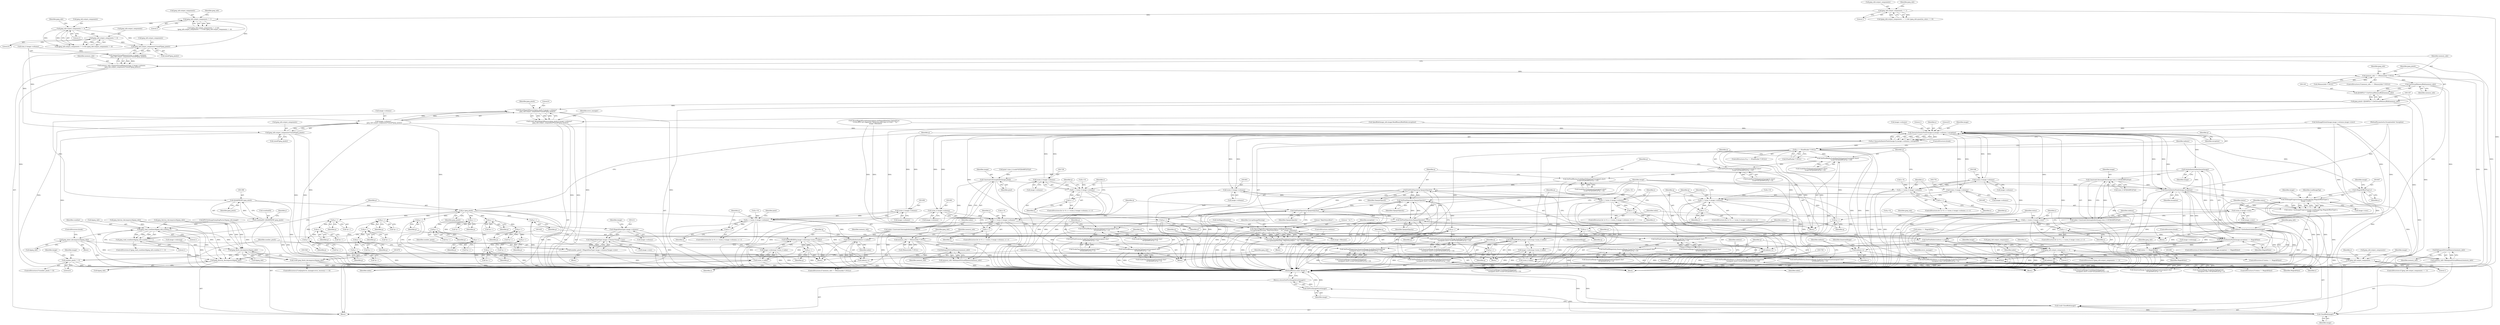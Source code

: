 digraph "0_ImageMagick_1737ac82b335e53376382c07b9a500d73dd2aa11@API" {
"1001140" [label="(Call,jpeg_info.output_components*sizeof(*jpeg_pixels))"];
"1001120" [label="(Call,jpeg_info.output_components != 4)"];
"1001115" [label="(Call,jpeg_info.output_components != 3)"];
"1001109" [label="(Call,jpeg_info.output_components != 1)"];
"1000947" [label="(Call,jpeg_info.output_components == 1)"];
"1001134" [label="(Call,AcquireVirtualMemory((size_t) image->columns,\n    jpeg_info.output_components*sizeof(*jpeg_pixels)))"];
"1001132" [label="(Call,memory_info=AcquireVirtualMemory((size_t) image->columns,\n    jpeg_info.output_components*sizeof(*jpeg_pixels)))"];
"1001148" [label="(Call,memory_info == (MemoryInfo *) NULL)"];
"1001164" [label="(Call,GetVirtualMemoryBlob(memory_info))"];
"1001162" [label="(Call,(JSAMPLE *) GetVirtualMemoryBlob(memory_info))"];
"1001160" [label="(Call,jpeg_pixels=(JSAMPLE *) GetVirtualMemoryBlob(memory_info))"];
"1001168" [label="(Call,ResetMagickMemory(jpeg_pixels,0,image->columns* \n    jpeg_info.output_components*sizeof(*jpeg_pixels)))"];
"1001166" [label="(Call,(void) ResetMagickMemory(jpeg_pixels,0,image->columns* \n    jpeg_info.output_components*sizeof(*jpeg_pixels)))"];
"1001395" [label="(Call,(JSAMPROW) jpeg_pixels)"];
"1001391" [label="(Call,scanline[0]=(JSAMPROW) jpeg_pixels)"];
"1001417" [label="(Call,jpeg_read_scanlines(&jpeg_info,scanline,1))"];
"1001416" [label="(Call,jpeg_read_scanlines(&jpeg_info,scanline,1) != 1)"];
"1001857" [label="(Call,jpeg_abort_decompress(&jpeg_info))"];
"1001880" [label="(Call,jpeg_finish_decompress(&jpeg_info))"];
"1001878" [label="(Call,(void) jpeg_finish_decompress(&jpeg_info))"];
"1001883" [label="(Call,jpeg_destroy_decompress(&jpeg_info))"];
"1001436" [label="(Call,p=jpeg_pixels)"];
"1001530" [label="(Call,p++)"];
"1001564" [label="(Call,p++)"];
"1001575" [label="(Call,p++)"];
"1001586" [label="(Call,p++)"];
"1001619" [label="(Call,p++)"];
"1001632" [label="(Call,p++)"];
"1001645" [label="(Call,p++)"];
"1001660" [label="(Call,p++)"];
"1001711" [label="(Call,p++)"];
"1001743" [label="(Call,p++)"];
"1001752" [label="(Call,p++)"];
"1001761" [label="(Call,p++)"];
"1001792" [label="(Call,p++)"];
"1001803" [label="(Call,p++)"];
"1001814" [label="(Call,p++)"];
"1001827" [label="(Call,p++)"];
"1001191" [label="(Call,memory_info != (MemoryInfo *) NULL)"];
"1001198" [label="(Call,RelinquishVirtualMemory(memory_info))"];
"1001196" [label="(Call,memory_info=RelinquishVirtualMemory(memory_info))"];
"1001888" [label="(Call,RelinquishVirtualMemory(memory_info))"];
"1001886" [label="(Call,memory_info=RelinquishVirtualMemory(memory_info))"];
"1001175" [label="(Call,jpeg_info.output_components*sizeof(*jpeg_pixels))"];
"1001171" [label="(Call,image->columns* \n    jpeg_info.output_components*sizeof(*jpeg_pixels))"];
"1001210" [label="(Call,(MagickSizeType) image->columns)"];
"1001209" [label="(Call,(MagickSizeType) image->columns*image->rows)"];
"1001207" [label="(Call,number_pixels=(MagickSizeType) image->columns*image->rows)"];
"1001219" [label="(Call,number_pixels != 0)"];
"1001441" [label="(Call,QueueAuthenticPixels(image,0,y,image->columns,1,exception))"];
"1001439" [label="(Call,q=QueueAuthenticPixels(image,0,y,image->columns,1,exception))"];
"1001451" [label="(Call,q == (PixelPacket *) NULL)"];
"1001521" [label="(Call,SetPixelRGBO(q,image->colormap+(ssize_t) index))"];
"1001532" [label="(Call,q++)"];
"1001555" [label="(Call,SetPixelRed(q,ScaleShortToQuantum((unsigned short)\n                (scale*GETJSAMPLE(*p++)))))"];
"1001566" [label="(Call,SetPixelGreen(q,ScaleShortToQuantum((unsigned short)\n                (scale*GETJSAMPLE(*p++)))))"];
"1001577" [label="(Call,SetPixelBlue(q,ScaleShortToQuantum((unsigned short)\n                (scale*GETJSAMPLE(*p++)))))"];
"1001588" [label="(Call,SetPixelOpacity(q,OpaqueOpacity))"];
"1001591" [label="(Call,q++)"];
"1001662" [label="(Call,SetPixelOpacity(q,OpaqueOpacity))"];
"1001665" [label="(Call,q++)"];
"1001608" [label="(Call,SetPixelCyan(q,QuantumRange-ScaleShortToQuantum(\n                (unsigned short) (scale*GETJSAMPLE(*p++)))))"];
"1001621" [label="(Call,SetPixelMagenta(q,QuantumRange-ScaleShortToQuantum(\n                (unsigned short) (scale*GETJSAMPLE(*p++)))))"];
"1001634" [label="(Call,SetPixelYellow(q,QuantumRange-ScaleShortToQuantum(\n                (unsigned short) (scale*GETJSAMPLE(*p++)))))"];
"1001763" [label="(Call,SetPixelOpacity(q,OpaqueOpacity))"];
"1001766" [label="(Call,q++)"];
"1001736" [label="(Call,SetPixelRed(q,ScaleCharToQuantum((unsigned char)\n              GETJSAMPLE(*p++))))"];
"1001745" [label="(Call,SetPixelGreen(q,ScaleCharToQuantum((unsigned char)\n              GETJSAMPLE(*p++))))"];
"1001754" [label="(Call,SetPixelBlue(q,ScaleCharToQuantum((unsigned char)\n              GETJSAMPLE(*p++))))"];
"1001829" [label="(Call,SetPixelOpacity(q,OpaqueOpacity))"];
"1001832" [label="(Call,q++)"];
"1001783" [label="(Call,SetPixelCyan(q,QuantumRange-ScaleCharToQuantum((unsigned char)\n              GETJSAMPLE(*p++))))"];
"1001794" [label="(Call,SetPixelMagenta(q,QuantumRange-ScaleCharToQuantum((unsigned char)\n              GETJSAMPLE(*p++))))"];
"1001805" [label="(Call,SetPixelYellow(q,QuantumRange-ScaleCharToQuantum((unsigned char)\n              GETJSAMPLE(*p++))))"];
"1001702" [label="(Call,SetPixelRGBO(q,image->colormap+(ssize_t) index))"];
"1001713" [label="(Call,q++)"];
"1001459" [label="(Call,GetAuthenticIndexQueue(image))"];
"1001457" [label="(Call,indexes=GetAuthenticIndexQueue(image))"];
"1001516" [label="(Call,SetPixelIndex(indexes+x,index))"];
"1001527" [label="(Call,(ssize_t) index)"];
"1001523" [label="(Call,image->colormap+(ssize_t) index)"];
"1001517" [label="(Call,indexes+x)"];
"1001647" [label="(Call,SetPixelBlack(indexes+x,QuantumRange-ScaleShortToQuantum(\n                (unsigned short) (scale*GETJSAMPLE(*p++)))))"];
"1001648" [label="(Call,indexes+x)"];
"1001697" [label="(Call,SetPixelIndex(indexes+x,index))"];
"1001708" [label="(Call,(ssize_t) index)"];
"1001704" [label="(Call,image->colormap+(ssize_t) index)"];
"1001698" [label="(Call,indexes+x)"];
"1001816" [label="(Call,SetPixelBlack(indexes+x,QuantumRange-ScaleCharToQuantum(\n              (unsigned char) GETJSAMPLE(*p++))))"];
"1001817" [label="(Call,indexes+x)"];
"1001513" [label="(Call,ConstrainColormapIndex(image,pixel))"];
"1001511" [label="(Call,index=ConstrainColormapIndex(image,pixel))"];
"1001836" [label="(Call,SyncAuthenticPixels(image,exception))"];
"1001426" [label="(Call,ThrowMagickException(exception,GetMagickModule(),\n          CorruptImageWarning,\"SkipToSyncByte\",\"`%s'\",image->filename))"];
"1001424" [label="(Call,(void) ThrowMagickException(exception,GetMagickModule(),\n          CorruptImageWarning,\"SkipToSyncByte\",\"`%s'\",image->filename))"];
"1001835" [label="(Call,SyncAuthenticPixels(image,exception) == MagickFalse)"];
"1001853" [label="(Call,status == MagickFalse)"];
"1001862" [label="(Call,status != MagickFalse)"];
"1001843" [label="(Call,SetImageProgress(image,LoadImageTag,(MagickOffsetType) y,\n      image->rows))"];
"1001404" [label="(Call,(ssize_t) image->rows)"];
"1001402" [label="(Call,y < (ssize_t) image->rows)"];
"1001409" [label="(Call,y++)"];
"1001841" [label="(Call,status=SetImageProgress(image,LoadImageTag,(MagickOffsetType) y,\n      image->rows))"];
"1001892" [label="(Call,CloseBlob(image))"];
"1001890" [label="(Call,(void) CloseBlob(image))"];
"1001895" [label="(Call,GetFirstImageInList(image))"];
"1001894" [label="(Return,return(GetFirstImageInList(image));)"];
"1001690" [label="(Call,ConstrainColormapIndex(image,(size_t) GETJSAMPLE(*p)))"];
"1001688" [label="(Call,index=ConstrainColormapIndex(image,(size_t) GETJSAMPLE(*p)))"];
"1001493" [label="(Call,(ssize_t) image->columns)"];
"1001491" [label="(Call,x < (ssize_t) image->columns)"];
"1001498" [label="(Call,x++)"];
"1001547" [label="(Call,(ssize_t) image->columns)"];
"1001545" [label="(Call,x < (ssize_t) image->columns)"];
"1001552" [label="(Call,x++)"];
"1001600" [label="(Call,(ssize_t) image->columns)"];
"1001598" [label="(Call,x < (ssize_t) image->columns)"];
"1001605" [label="(Call,x++)"];
"1001680" [label="(Call,(ssize_t) image->columns)"];
"1001678" [label="(Call,x < (ssize_t) image->columns)"];
"1001685" [label="(Call,x++)"];
"1001728" [label="(Call,(ssize_t) image->columns)"];
"1001726" [label="(Call,x < (ssize_t) image->columns)"];
"1001733" [label="(Call,x++)"];
"1001775" [label="(Call,(ssize_t) image->columns)"];
"1001773" [label="(Call,x < (ssize_t) image->columns)"];
"1001780" [label="(Call,x++)"];
"1001846" [label="(Call,(MagickOffsetType) y)"];
"1001482" [label="(Call,jpeg_info.output_components == 1)"];
"1001669" [label="(Call,jpeg_info.output_components == 1)"];
"1001458" [label="(Identifier,indexes)"];
"1001690" [label="(Call,ConstrainColormapIndex(image,(size_t) GETJSAMPLE(*p)))"];
"1001853" [label="(Call,status == MagickFalse)"];
"1001700" [label="(Identifier,x)"];
"1001766" [label="(Call,q++)"];
"1001402" [label="(Call,y < (ssize_t) image->rows)"];
"1001784" [label="(Identifier,q)"];
"1001144" [label="(Call,sizeof(*jpeg_pixels))"];
"1001714" [label="(Identifier,q)"];
"1001197" [label="(Identifier,memory_info)"];
"1001647" [label="(Call,SetPixelBlack(indexes+x,QuantumRange-ScaleShortToQuantum(\n                (unsigned short) (scale*GETJSAMPLE(*p++)))))"];
"1001775" [label="(Call,(ssize_t) image->columns)"];
"1001733" [label="(Call,x++)"];
"1001120" [label="(Call,jpeg_info.output_components != 4)"];
"1001436" [label="(Call,p=jpeg_pixels)"];
"1001862" [label="(Call,status != MagickFalse)"];
"1001459" [label="(Call,GetAuthenticIndexQueue(image))"];
"1001208" [label="(Identifier,number_pixels)"];
"1001722" [label="(ControlStructure,for (x=0; x < (ssize_t) image->columns; x++))"];
"1001563" [label="(Call,*p++)"];
"1001727" [label="(Identifier,x)"];
"1001175" [label="(Call,jpeg_info.output_components*sizeof(*jpeg_pixels))"];
"1001660" [label="(Call,p++)"];
"1001820" [label="(Call,QuantumRange-ScaleCharToQuantum(\n              (unsigned char) GETJSAMPLE(*p++)))"];
"1001843" [label="(Call,SetImageProgress(image,LoadImageTag,(MagickOffsetType) y,\n      image->rows))"];
"1001605" [label="(Call,x++)"];
"1001483" [label="(Call,jpeg_info.output_components)"];
"1001426" [label="(Call,ThrowMagickException(exception,GetMagickModule(),\n          CorruptImageWarning,\"SkipToSyncByte\",\"`%s'\",image->filename))"];
"1001133" [label="(Identifier,memory_info)"];
"1001782" [label="(Block,)"];
"1001670" [label="(Call,jpeg_info.output_components)"];
"1001792" [label="(Call,p++)"];
"1001179" [label="(Call,sizeof(*jpeg_pixels))"];
"1001713" [label="(Call,q++)"];
"1001791" [label="(Call,*p++)"];
"1001841" [label="(Call,status=SetImageProgress(image,LoadImageTag,(MagickOffsetType) y,\n      image->rows))"];
"1001864" [label="(Identifier,MagickFalse)"];
"1001692" [label="(Call,(size_t) GETJSAMPLE(*p))"];
"1001435" [label="(ControlStructure,continue;)"];
"1001489" [label="(Identifier,x)"];
"1001186" [label="(Identifier,error_manager)"];
"1001892" [label="(Call,CloseBlob(image))"];
"1001391" [label="(Call,scanline[0]=(JSAMPROW) jpeg_pixels)"];
"1001662" [label="(Call,SetPixelOpacity(q,OpaqueOpacity))"];
"1001524" [label="(Call,image->colormap)"];
"1001889" [label="(Identifier,memory_info)"];
"1001646" [label="(Identifier,p)"];
"1001439" [label="(Call,q=QueueAuthenticPixels(image,0,y,image->columns,1,exception))"];
"1001780" [label="(Call,x++)"];
"1001191" [label="(Call,memory_info != (MemoryInfo *) NULL)"];
"1001399" [label="(Call,y=0)"];
"1001664" [label="(Identifier,OpaqueOpacity)"];
"1001770" [label="(Call,x=0)"];
"1000111" [label="(Block,)"];
"1001419" [label="(Identifier,jpeg_info)"];
"1001623" [label="(Call,QuantumRange-ScaleShortToQuantum(\n                (unsigned short) (scale*GETJSAMPLE(*p++))))"];
"1001445" [label="(Call,image->columns)"];
"1000110" [label="(MethodParameterIn,ExceptionInfo *exception)"];
"1001150" [label="(Call,(MemoryInfo *) NULL)"];
"1001499" [label="(Identifier,x)"];
"1001523" [label="(Call,image->colormap+(ssize_t) index)"];
"1001704" [label="(Call,image->colormap+(ssize_t) index)"];
"1001122" [label="(Identifier,jpeg_info)"];
"1001735" [label="(Block,)"];
"1001726" [label="(Call,x < (ssize_t) image->columns)"];
"1001220" [label="(Identifier,number_pixels)"];
"1001148" [label="(Call,memory_info == (MemoryInfo *) NULL)"];
"1001410" [label="(Identifier,y)"];
"1001042" [label="(Call,JPEGSetImageSamplingFactor(&jpeg_info,image))"];
"1001661" [label="(Identifier,p)"];
"1001198" [label="(Call,RelinquishVirtualMemory(memory_info))"];
"1001756" [label="(Call,ScaleCharToQuantum((unsigned char)\n              GETJSAMPLE(*p++)))"];
"1001708" [label="(Call,(ssize_t) index)"];
"1001852" [label="(ControlStructure,if (status == MagickFalse))"];
"1001486" [label="(Literal,1)"];
"1001141" [label="(Call,jpeg_info.output_components)"];
"1001549" [label="(Call,image->columns)"];
"1001829" [label="(Call,SetPixelOpacity(q,OpaqueOpacity))"];
"1001762" [label="(Identifier,p)"];
"1001190" [label="(ControlStructure,if (memory_info != (MemoryInfo *) NULL))"];
"1001767" [label="(Identifier,q)"];
"1001849" [label="(Call,image->rows)"];
"1001492" [label="(Identifier,x)"];
"1001835" [label="(Call,SyncAuthenticPixels(image,exception) == MagickFalse)"];
"1001878" [label="(Call,(void) jpeg_finish_decompress(&jpeg_info))"];
"1001711" [label="(Call,p++)"];
"1001763" [label="(Call,SetPixelOpacity(q,OpaqueOpacity))"];
"1000951" [label="(Literal,1)"];
"1001817" [label="(Call,indexes+x)"];
"1001491" [label="(Call,x < (ssize_t) image->columns)"];
"1001482" [label="(Call,jpeg_info.output_components == 1)"];
"1001457" [label="(Call,indexes=GetAuthenticIndexQueue(image))"];
"1001527" [label="(Call,(ssize_t) index)"];
"1001149" [label="(Identifier,memory_info)"];
"1001669" [label="(Call,jpeg_info.output_components == 1)"];
"1001212" [label="(Call,image->columns)"];
"1001196" [label="(Call,memory_info=RelinquishVirtualMemory(memory_info))"];
"1001746" [label="(Identifier,q)"];
"1001689" [label="(Identifier,index)"];
"1001449" [label="(Identifier,exception)"];
"1001418" [label="(Call,&jpeg_info)"];
"1001411" [label="(Block,)"];
"1001855" [label="(Identifier,MagickFalse)"];
"1001453" [label="(Call,(PixelPacket *) NULL)"];
"1001644" [label="(Call,*p++)"];
"1001745" [label="(Call,SetPixelGreen(q,ScaleCharToQuantum((unsigned char)\n              GETJSAMPLE(*p++))))"];
"1001161" [label="(Identifier,jpeg_pixels)"];
"1001705" [label="(Call,image->colormap)"];
"1001545" [label="(Call,x < (ssize_t) image->columns)"];
"1001437" [label="(Identifier,p)"];
"1001659" [label="(Call,*p++)"];
"1000946" [label="(Call,(jpeg_info.output_components == 1) && (jpeg_info.quantize_colors == 0))"];
"1001602" [label="(Call,image->columns)"];
"1001586" [label="(Call,p++)"];
"1001719" [label="(Identifier,image)"];
"1001448" [label="(Literal,1)"];
"1001730" [label="(Call,image->columns)"];
"1001854" [label="(Identifier,status)"];
"1001451" [label="(Call,q == (PixelPacket *) NULL)"];
"1001890" [label="(Call,(void) CloseBlob(image))"];
"1001589" [label="(Identifier,q)"];
"1001751" [label="(Call,*p++)"];
"1001844" [label="(Identifier,image)"];
"1001633" [label="(Identifier,p)"];
"1001794" [label="(Call,SetPixelMagenta(q,QuantumRange-ScaleCharToQuantum((unsigned char)\n              GETJSAMPLE(*p++))))"];
"1001529" [label="(Identifier,index)"];
"1001814" [label="(Call,p++)"];
"1001868" [label="(Identifier,error_manager)"];
"1001858" [label="(Call,&jpeg_info)"];
"1001397" [label="(Identifier,jpeg_pixels)"];
"1001565" [label="(Identifier,p)"];
"1001815" [label="(Identifier,p)"];
"1001134" [label="(Call,AcquireVirtualMemory((size_t) image->columns,\n    jpeg_info.output_components*sizeof(*jpeg_pixels)))"];
"1001227" [label="(Identifier,image)"];
"1001609" [label="(Identifier,q)"];
"1001896" [label="(Identifier,image)"];
"1001578" [label="(Identifier,q)"];
"1001556" [label="(Identifier,q)"];
"1001897" [label="(MethodReturn,static Image *)"];
"1001635" [label="(Identifier,q)"];
"1001796" [label="(Call,QuantumRange-ScaleCharToQuantum((unsigned char)\n              GETJSAMPLE(*p++)))"];
"1001888" [label="(Call,RelinquishVirtualMemory(memory_info))"];
"1001429" [label="(Identifier,CorruptImageWarning)"];
"1001147" [label="(ControlStructure,if (memory_info == (MemoryInfo *) NULL))"];
"1001114" [label="(Call,(jpeg_info.output_components != 3) && (jpeg_info.output_components != 4))"];
"1001193" [label="(Call,(MemoryInfo *) NULL)"];
"1001209" [label="(Call,(MagickSizeType) image->columns*image->rows)"];
"1001648" [label="(Call,indexes+x)"];
"1001117" [label="(Identifier,jpeg_info)"];
"1001424" [label="(Call,(void) ThrowMagickException(exception,GetMagickModule(),\n          CorruptImageWarning,\"SkipToSyncByte\",\"`%s'\",image->filename))"];
"1001590" [label="(Identifier,OpaqueOpacity)"];
"1001210" [label="(Call,(MagickSizeType) image->columns)"];
"1001886" [label="(Call,memory_info=RelinquishVirtualMemory(memory_info))"];
"1001795" [label="(Identifier,q)"];
"1001838" [label="(Identifier,exception)"];
"1001793" [label="(Identifier,p)"];
"1001199" [label="(Identifier,memory_info)"];
"1001663" [label="(Identifier,q)"];
"1001547" [label="(Call,(ssize_t) image->columns)"];
"1001665" [label="(Call,q++)"];
"1001857" [label="(Call,jpeg_abort_decompress(&jpeg_info))"];
"1001511" [label="(Call,index=ConstrainColormapIndex(image,pixel))"];
"1001512" [label="(Identifier,index)"];
"1001406" [label="(Call,image->rows)"];
"1001764" [label="(Identifier,q)"];
"1001516" [label="(Call,SetPixelIndex(indexes+x,index))"];
"1001538" [label="(Identifier,image)"];
"1001515" [label="(Identifier,pixel)"];
"1001880" [label="(Call,jpeg_finish_decompress(&jpeg_info))"];
"1001216" [label="(Identifier,image)"];
"1001785" [label="(Call,QuantumRange-ScaleCharToQuantum((unsigned char)\n              GETJSAMPLE(*p++)))"];
"1001840" [label="(ControlStructure,break;)"];
"1001777" [label="(Call,image->columns)"];
"1001552" [label="(Call,x++)"];
"1001861" [label="(ControlStructure,if (status != MagickFalse))"];
"1001218" [label="(ControlStructure,if (number_pixels != 0))"];
"1001169" [label="(Identifier,jpeg_pixels)"];
"1001432" [label="(Call,image->filename)"];
"1001423" [label="(Block,)"];
"1001699" [label="(Identifier,indexes)"];
"1001831" [label="(Identifier,OpaqueOpacity)"];
"1001546" [label="(Identifier,x)"];
"1001679" [label="(Identifier,x)"];
"1001885" [label="(Identifier,jpeg_info)"];
"1001488" [label="(Call,x=0)"];
"1001592" [label="(Identifier,q)"];
"1001082" [label="(Call,SetImageExtent(image,image->columns,image->rows))"];
"1001521" [label="(Call,SetPixelRGBO(q,image->colormap+(ssize_t) index))"];
"1001568" [label="(Call,ScaleShortToQuantum((unsigned short)\n                (scale*GETJSAMPLE(*p++))))"];
"1001109" [label="(Call,jpeg_info.output_components != 1)"];
"1001736" [label="(Call,SetPixelRed(q,ScaleCharToQuantum((unsigned char)\n              GETJSAMPLE(*p++))))"];
"1001409" [label="(Call,y++)"];
"1001805" [label="(Call,SetPixelYellow(q,QuantumRange-ScaleCharToQuantum((unsigned char)\n              GETJSAMPLE(*p++))))"];
"1001553" [label="(Identifier,x)"];
"1001503" [label="(Identifier,pixel)"];
"1001598" [label="(Call,x < (ssize_t) image->columns)"];
"1001564" [label="(Call,p++)"];
"1001783" [label="(Call,SetPixelCyan(q,QuantumRange-ScaleCharToQuantum((unsigned char)\n              GETJSAMPLE(*p++))))"];
"1001747" [label="(Call,ScaleCharToQuantum((unsigned char)\n              GETJSAMPLE(*p++)))"];
"1001192" [label="(Identifier,memory_info)"];
"1001807" [label="(Call,QuantumRange-ScaleCharToQuantum((unsigned char)\n              GETJSAMPLE(*p++)))"];
"1001848" [label="(Identifier,y)"];
"1001760" [label="(Call,*p++)"];
"1001202" [label="(Identifier,jpeg_info)"];
"1001215" [label="(Call,image->rows)"];
"1001607" [label="(Block,)"];
"1001753" [label="(Identifier,p)"];
"1001610" [label="(Call,QuantumRange-ScaleShortToQuantum(\n                (unsigned short) (scale*GETJSAMPLE(*p++))))"];
"1001846" [label="(Call,(MagickOffsetType) y)"];
"1001498" [label="(Call,x++)"];
"1001673" [label="(Literal,1)"];
"1001575" [label="(Call,p++)"];
"1001688" [label="(Call,index=ConstrainColormapIndex(image,(size_t) GETJSAMPLE(*p)))"];
"1001430" [label="(Literal,\"SkipToSyncByte\")"];
"1001519" [label="(Identifier,x)"];
"1001755" [label="(Identifier,q)"];
"1001839" [label="(Identifier,MagickFalse)"];
"1001894" [label="(Return,return(GetFirstImageInList(image));)"];
"1001431" [label="(Literal,\"`%s'\")"];
"1001773" [label="(Call,x < (ssize_t) image->columns)"];
"1001826" [label="(Call,*p++)"];
"1001514" [label="(Identifier,image)"];
"1001702" [label="(Call,SetPixelRGBO(q,image->colormap+(ssize_t) index))"];
"1001895" [label="(Call,GetFirstImageInList(image))"];
"1001420" [label="(Identifier,scanline)"];
"1001140" [label="(Call,jpeg_info.output_components*sizeof(*jpeg_pixels))"];
"1001091" [label="(Call,status == MagickFalse)"];
"1001224" [label="(Identifier,image)"];
"1001678" [label="(Call,x < (ssize_t) image->columns)"];
"1001743" [label="(Call,p++)"];
"1001856" [label="(Block,)"];
"1001761" [label="(Call,p++)"];
"1001166" [label="(Call,(void) ResetMagickMemory(jpeg_pixels,0,image->columns* \n    jpeg_info.output_components*sizeof(*jpeg_pixels)))"];
"1001828" [label="(Identifier,p)"];
"1001421" [label="(Literal,1)"];
"1001460" [label="(Identifier,image)"];
"1001113" [label="(Literal,1)"];
"1001651" [label="(Call,QuantumRange-ScaleShortToQuantum(\n                (unsigned short) (scale*GETJSAMPLE(*p++))))"];
"1001135" [label="(Call,(size_t) image->columns)"];
"1001567" [label="(Identifier,q)"];
"1001566" [label="(Call,SetPixelGreen(q,ScaleShortToQuantum((unsigned short)\n                (scale*GETJSAMPLE(*p++)))))"];
"1001769" [label="(ControlStructure,for (x=0; x < (ssize_t) image->columns; x++))"];
"1001588" [label="(Call,SetPixelOpacity(q,OpaqueOpacity))"];
"1001531" [label="(Identifier,p)"];
"1001887" [label="(Identifier,memory_info)"];
"1001606" [label="(Identifier,x)"];
"1001703" [label="(Identifier,q)"];
"1001574" [label="(Call,*p++)"];
"1001108" [label="(Call,(jpeg_info.output_components != 1) &&\n      (jpeg_info.output_components != 3) && (jpeg_info.output_components != 4))"];
"1001422" [label="(Literal,1)"];
"1001493" [label="(Call,(ssize_t) image->columns)"];
"1001818" [label="(Identifier,indexes)"];
"1001832" [label="(Call,q++)"];
"1001440" [label="(Identifier,q)"];
"1001804" [label="(Identifier,p)"];
"1001115" [label="(Call,jpeg_info.output_components != 3)"];
"1001712" [label="(Identifier,p)"];
"1001744" [label="(Identifier,p)"];
"1001668" [label="(ControlStructure,if (jpeg_info.output_components == 1))"];
"1001652" [label="(Identifier,QuantumRange)"];
"1001697" [label="(Call,SetPixelIndex(indexes+x,index))"];
"1001806" [label="(Identifier,q)"];
"1001634" [label="(Call,SetPixelYellow(q,QuantumRange-ScaleShortToQuantum(\n                (unsigned short) (scale*GETJSAMPLE(*p++)))))"];
"1001682" [label="(Call,image->columns)"];
"1001522" [label="(Identifier,q)"];
"1001883" [label="(Call,jpeg_destroy_decompress(&jpeg_info))"];
"1001176" [label="(Call,jpeg_info.output_components)"];
"1001813" [label="(Call,*p++)"];
"1001752" [label="(Call,p++)"];
"1001444" [label="(Identifier,y)"];
"1001541" [label="(ControlStructure,for (x=0; x < (ssize_t) image->columns; x++))"];
"1001850" [label="(Identifier,image)"];
"1001119" [label="(Literal,3)"];
"1001738" [label="(Call,ScaleCharToQuantum((unsigned char)\n              GETJSAMPLE(*p++)))"];
"1001164" [label="(Call,GetVirtualMemoryBlob(memory_info))"];
"1001126" [label="(Call,jpeg_destroy_decompress(&jpeg_info))"];
"1001819" [label="(Identifier,x)"];
"1001821" [label="(Identifier,QuantumRange)"];
"1001842" [label="(Identifier,status)"];
"1001676" [label="(Identifier,x)"];
"1001555" [label="(Call,SetPixelRed(q,ScaleShortToQuantum((unsigned short)\n                (scale*GETJSAMPLE(*p++)))))"];
"1001734" [label="(Identifier,x)"];
"1001802" [label="(Call,*p++)"];
"1001156" [label="(Identifier,jpeg_info)"];
"1001830" [label="(Identifier,q)"];
"1001487" [label="(ControlStructure,for (x=0; x < (ssize_t) image->columns; x++))"];
"1001116" [label="(Call,jpeg_info.output_components)"];
"1001154" [label="(Call,jpeg_destroy_decompress(&jpeg_info))"];
"1001599" [label="(Identifier,x)"];
"1001723" [label="(Call,x=0)"];
"1001737" [label="(Identifier,q)"];
"1001636" [label="(Call,QuantumRange-ScaleShortToQuantum(\n                (unsigned short) (scale*GETJSAMPLE(*p++))))"];
"1001576" [label="(Identifier,p)"];
"1001619" [label="(Call,p++)"];
"1001520" [label="(Identifier,index)"];
"1001392" [label="(Call,scanline[0])"];
"1001110" [label="(Call,jpeg_info.output_components)"];
"1001860" [label="(ControlStructure,break;)"];
"1001557" [label="(Call,ScaleShortToQuantum((unsigned short)\n                (scale*GETJSAMPLE(*p++))))"];
"1001728" [label="(Call,(ssize_t) image->columns)"];
"1001585" [label="(Call,*p++)"];
"1001742" [label="(Call,*p++)"];
"1001675" [label="(Call,x=0)"];
"1001686" [label="(Identifier,x)"];
"1001666" [label="(Identifier,q)"];
"1001595" [label="(Call,x=0)"];
"1001171" [label="(Call,image->columns* \n    jpeg_info.output_components*sizeof(*jpeg_pixels))"];
"1001416" [label="(Call,jpeg_read_scanlines(&jpeg_info,scanline,1) != 1)"];
"1001513" [label="(Call,ConstrainColormapIndex(image,pixel))"];
"1001443" [label="(Literal,0)"];
"1001871" [label="(ControlStructure,if (setjmp(error_manager.error_recovery) == 0))"];
"1000948" [label="(Call,jpeg_info.output_components)"];
"1001774" [label="(Identifier,x)"];
"1001450" [label="(ControlStructure,if (q == (PixelPacket *) NULL))"];
"1001404" [label="(Call,(ssize_t) image->rows)"];
"1001649" [label="(Identifier,indexes)"];
"1001124" [label="(Literal,4)"];
"1001170" [label="(Literal,0)"];
"1001221" [label="(Literal,0)"];
"1000947" [label="(Call,jpeg_info.output_components == 1)"];
"1001160" [label="(Call,jpeg_pixels=(JSAMPLE *) GetVirtualMemoryBlob(memory_info))"];
"1001517" [label="(Call,indexes+x)"];
"1001618" [label="(Call,*p++)"];
"1001533" [label="(Identifier,q)"];
"1001400" [label="(Identifier,y)"];
"1001701" [label="(Identifier,index)"];
"1001168" [label="(Call,ResetMagickMemory(jpeg_pixels,0,image->columns* \n    jpeg_info.output_components*sizeof(*jpeg_pixels)))"];
"1001687" [label="(Block,)"];
"1001398" [label="(ControlStructure,for (y=0; y < (ssize_t) image->rows; y++))"];
"1001754" [label="(Call,SetPixelBlue(q,ScaleCharToQuantum((unsigned char)\n              GETJSAMPLE(*p++))))"];
"1001710" [label="(Identifier,index)"];
"1001645" [label="(Call,p++)"];
"1001587" [label="(Identifier,p)"];
"1001579" [label="(Call,ScaleShortToQuantum((unsigned short)\n                (scale*GETJSAMPLE(*p++))))"];
"1001172" [label="(Call,image->columns)"];
"1001803" [label="(Call,p++)"];
"1001827" [label="(Call,p++)"];
"1001881" [label="(Call,&jpeg_info)"];
"1001542" [label="(Call,x=0)"];
"1001417" [label="(Call,jpeg_read_scanlines(&jpeg_info,scanline,1))"];
"1001403" [label="(Identifier,y)"];
"1001816" [label="(Call,SetPixelBlack(indexes+x,QuantumRange-ScaleCharToQuantum(\n              (unsigned char) GETJSAMPLE(*p++))))"];
"1001591" [label="(Call,q++)"];
"1001500" [label="(Block,)"];
"1001863" [label="(Identifier,status)"];
"1001833" [label="(Identifier,q)"];
"1001165" [label="(Identifier,memory_info)"];
"1001680" [label="(Call,(ssize_t) image->columns)"];
"1001698" [label="(Call,indexes+x)"];
"1001502" [label="(Call,pixel=(size_t) (scale*GETJSAMPLE(*p)))"];
"1001631" [label="(Call,*p++)"];
"1001189" [label="(Block,)"];
"1001691" [label="(Identifier,image)"];
"1001395" [label="(Call,(JSAMPROW) jpeg_pixels)"];
"1001452" [label="(Identifier,q)"];
"1001532" [label="(Call,q++)"];
"1001600" [label="(Call,(ssize_t) image->columns)"];
"1001674" [label="(ControlStructure,for (x=0; x < (ssize_t) image->columns; x++))"];
"1001481" [label="(ControlStructure,if (jpeg_info.output_components == 1))"];
"1001427" [label="(Identifier,exception)"];
"1001530" [label="(Call,p++)"];
"1001685" [label="(Call,x++)"];
"1001207" [label="(Call,number_pixels=(MagickSizeType) image->columns*image->rows)"];
"1001845" [label="(Identifier,LoadImageTag)"];
"1001495" [label="(Call,image->columns)"];
"1001620" [label="(Identifier,p)"];
"1001622" [label="(Identifier,q)"];
"1001859" [label="(Identifier,jpeg_info)"];
"1001893" [label="(Identifier,image)"];
"1001442" [label="(Identifier,image)"];
"1001781" [label="(Identifier,x)"];
"1001428" [label="(Call,GetMagickModule())"];
"1001836" [label="(Call,SyncAuthenticPixels(image,exception))"];
"1001577" [label="(Call,SetPixelBlue(q,ScaleShortToQuantum((unsigned short)\n                (scale*GETJSAMPLE(*p++)))))"];
"1001834" [label="(ControlStructure,if (SyncAuthenticPixels(image,exception) == MagickFalse))"];
"1001456" [label="(ControlStructure,break;)"];
"1001464" [label="(Identifier,jpeg_info)"];
"1001441" [label="(Call,QueueAuthenticPixels(image,0,y,image->columns,1,exception))"];
"1001132" [label="(Call,memory_info=AcquireVirtualMemory((size_t) image->columns,\n    jpeg_info.output_components*sizeof(*jpeg_pixels)))"];
"1001438" [label="(Identifier,jpeg_pixels)"];
"1000180" [label="(Call,OpenBlob(image_info,image,ReadBinaryBlobMode,exception))"];
"1001594" [label="(ControlStructure,for (x=0; x < (ssize_t) image->columns; x++))"];
"1001219" [label="(Call,number_pixels != 0)"];
"1001837" [label="(Identifier,image)"];
"1001518" [label="(Identifier,indexes)"];
"1000954" [label="(Identifier,jpeg_info)"];
"1001554" [label="(Block,)"];
"1001765" [label="(Identifier,OpaqueOpacity)"];
"1001162" [label="(Call,(JSAMPLE *) GetVirtualMemoryBlob(memory_info))"];
"1001650" [label="(Identifier,x)"];
"1000659" [label="(Call,ThrowMagickException(exception,GetMagickModule(),OptionError,\n      \"12-bit JPEG not supported. Reducing pixel data to 8 bits\",\"`%s'\",\n      image->filename))"];
"1001884" [label="(Call,&jpeg_info)"];
"1001608" [label="(Call,SetPixelCyan(q,QuantumRange-ScaleShortToQuantum(\n                (unsigned short) (scale*GETJSAMPLE(*p++)))))"];
"1001632" [label="(Call,p++)"];
"1001415" [label="(ControlStructure,if (jpeg_read_scanlines(&jpeg_info,scanline,1) != 1))"];
"1001621" [label="(Call,SetPixelMagenta(q,QuantumRange-ScaleShortToQuantum(\n                (unsigned short) (scale*GETJSAMPLE(*p++)))))"];
"1001121" [label="(Call,jpeg_info.output_components)"];
"1001140" -> "1001134"  [label="AST: "];
"1001140" -> "1001144"  [label="CFG: "];
"1001141" -> "1001140"  [label="AST: "];
"1001144" -> "1001140"  [label="AST: "];
"1001134" -> "1001140"  [label="CFG: "];
"1001140" -> "1001134"  [label="DDG: "];
"1001120" -> "1001140"  [label="DDG: "];
"1001109" -> "1001140"  [label="DDG: "];
"1001115" -> "1001140"  [label="DDG: "];
"1001140" -> "1001175"  [label="DDG: "];
"1001120" -> "1001114"  [label="AST: "];
"1001120" -> "1001124"  [label="CFG: "];
"1001121" -> "1001120"  [label="AST: "];
"1001124" -> "1001120"  [label="AST: "];
"1001114" -> "1001120"  [label="CFG: "];
"1001120" -> "1001114"  [label="DDG: "];
"1001120" -> "1001114"  [label="DDG: "];
"1001115" -> "1001120"  [label="DDG: "];
"1001115" -> "1001114"  [label="AST: "];
"1001115" -> "1001119"  [label="CFG: "];
"1001116" -> "1001115"  [label="AST: "];
"1001119" -> "1001115"  [label="AST: "];
"1001122" -> "1001115"  [label="CFG: "];
"1001114" -> "1001115"  [label="CFG: "];
"1001115" -> "1001114"  [label="DDG: "];
"1001115" -> "1001114"  [label="DDG: "];
"1001109" -> "1001115"  [label="DDG: "];
"1001109" -> "1001108"  [label="AST: "];
"1001109" -> "1001113"  [label="CFG: "];
"1001110" -> "1001109"  [label="AST: "];
"1001113" -> "1001109"  [label="AST: "];
"1001117" -> "1001109"  [label="CFG: "];
"1001108" -> "1001109"  [label="CFG: "];
"1001109" -> "1001108"  [label="DDG: "];
"1001109" -> "1001108"  [label="DDG: "];
"1000947" -> "1001109"  [label="DDG: "];
"1000947" -> "1000946"  [label="AST: "];
"1000947" -> "1000951"  [label="CFG: "];
"1000948" -> "1000947"  [label="AST: "];
"1000951" -> "1000947"  [label="AST: "];
"1000954" -> "1000947"  [label="CFG: "];
"1000946" -> "1000947"  [label="CFG: "];
"1000947" -> "1001897"  [label="DDG: "];
"1000947" -> "1000946"  [label="DDG: "];
"1000947" -> "1000946"  [label="DDG: "];
"1001134" -> "1001132"  [label="AST: "];
"1001135" -> "1001134"  [label="AST: "];
"1001132" -> "1001134"  [label="CFG: "];
"1001134" -> "1001897"  [label="DDG: "];
"1001134" -> "1001132"  [label="DDG: "];
"1001134" -> "1001132"  [label="DDG: "];
"1001135" -> "1001134"  [label="DDG: "];
"1001132" -> "1000111"  [label="AST: "];
"1001133" -> "1001132"  [label="AST: "];
"1001149" -> "1001132"  [label="CFG: "];
"1001132" -> "1001897"  [label="DDG: "];
"1001132" -> "1001148"  [label="DDG: "];
"1001148" -> "1001147"  [label="AST: "];
"1001148" -> "1001150"  [label="CFG: "];
"1001149" -> "1001148"  [label="AST: "];
"1001150" -> "1001148"  [label="AST: "];
"1001156" -> "1001148"  [label="CFG: "];
"1001161" -> "1001148"  [label="CFG: "];
"1001148" -> "1001897"  [label="DDG: "];
"1001148" -> "1001897"  [label="DDG: "];
"1001150" -> "1001148"  [label="DDG: "];
"1001148" -> "1001164"  [label="DDG: "];
"1001164" -> "1001162"  [label="AST: "];
"1001164" -> "1001165"  [label="CFG: "];
"1001165" -> "1001164"  [label="AST: "];
"1001162" -> "1001164"  [label="CFG: "];
"1001164" -> "1001162"  [label="DDG: "];
"1001164" -> "1001191"  [label="DDG: "];
"1001164" -> "1001888"  [label="DDG: "];
"1001162" -> "1001160"  [label="AST: "];
"1001163" -> "1001162"  [label="AST: "];
"1001160" -> "1001162"  [label="CFG: "];
"1001162" -> "1001897"  [label="DDG: "];
"1001162" -> "1001160"  [label="DDG: "];
"1001160" -> "1000111"  [label="AST: "];
"1001161" -> "1001160"  [label="AST: "];
"1001167" -> "1001160"  [label="CFG: "];
"1001160" -> "1001897"  [label="DDG: "];
"1001160" -> "1001168"  [label="DDG: "];
"1001168" -> "1001166"  [label="AST: "];
"1001168" -> "1001171"  [label="CFG: "];
"1001169" -> "1001168"  [label="AST: "];
"1001170" -> "1001168"  [label="AST: "];
"1001171" -> "1001168"  [label="AST: "];
"1001166" -> "1001168"  [label="CFG: "];
"1001168" -> "1001897"  [label="DDG: "];
"1001168" -> "1001897"  [label="DDG: "];
"1001168" -> "1001166"  [label="DDG: "];
"1001168" -> "1001166"  [label="DDG: "];
"1001168" -> "1001166"  [label="DDG: "];
"1001171" -> "1001168"  [label="DDG: "];
"1001171" -> "1001168"  [label="DDG: "];
"1001168" -> "1001395"  [label="DDG: "];
"1001166" -> "1000111"  [label="AST: "];
"1001167" -> "1001166"  [label="AST: "];
"1001186" -> "1001166"  [label="CFG: "];
"1001166" -> "1001897"  [label="DDG: "];
"1001166" -> "1001897"  [label="DDG: "];
"1001395" -> "1001391"  [label="AST: "];
"1001395" -> "1001397"  [label="CFG: "];
"1001396" -> "1001395"  [label="AST: "];
"1001397" -> "1001395"  [label="AST: "];
"1001391" -> "1001395"  [label="CFG: "];
"1001395" -> "1001897"  [label="DDG: "];
"1001395" -> "1001391"  [label="DDG: "];
"1001395" -> "1001436"  [label="DDG: "];
"1001391" -> "1000111"  [label="AST: "];
"1001392" -> "1001391"  [label="AST: "];
"1001400" -> "1001391"  [label="CFG: "];
"1001391" -> "1001897"  [label="DDG: "];
"1001391" -> "1001897"  [label="DDG: "];
"1001391" -> "1001417"  [label="DDG: "];
"1001417" -> "1001416"  [label="AST: "];
"1001417" -> "1001421"  [label="CFG: "];
"1001418" -> "1001417"  [label="AST: "];
"1001420" -> "1001417"  [label="AST: "];
"1001421" -> "1001417"  [label="AST: "];
"1001422" -> "1001417"  [label="CFG: "];
"1001417" -> "1001897"  [label="DDG: "];
"1001417" -> "1001416"  [label="DDG: "];
"1001417" -> "1001416"  [label="DDG: "];
"1001417" -> "1001416"  [label="DDG: "];
"1001154" -> "1001417"  [label="DDG: "];
"1001126" -> "1001417"  [label="DDG: "];
"1001042" -> "1001417"  [label="DDG: "];
"1001417" -> "1001857"  [label="DDG: "];
"1001417" -> "1001880"  [label="DDG: "];
"1001417" -> "1001883"  [label="DDG: "];
"1001416" -> "1001415"  [label="AST: "];
"1001416" -> "1001422"  [label="CFG: "];
"1001422" -> "1001416"  [label="AST: "];
"1001425" -> "1001416"  [label="CFG: "];
"1001437" -> "1001416"  [label="CFG: "];
"1001416" -> "1001897"  [label="DDG: "];
"1001416" -> "1001897"  [label="DDG: "];
"1001857" -> "1001856"  [label="AST: "];
"1001857" -> "1001858"  [label="CFG: "];
"1001858" -> "1001857"  [label="AST: "];
"1001860" -> "1001857"  [label="CFG: "];
"1001857" -> "1001897"  [label="DDG: "];
"1001857" -> "1001880"  [label="DDG: "];
"1001857" -> "1001883"  [label="DDG: "];
"1001880" -> "1001878"  [label="AST: "];
"1001880" -> "1001881"  [label="CFG: "];
"1001881" -> "1001880"  [label="AST: "];
"1001878" -> "1001880"  [label="CFG: "];
"1001880" -> "1001878"  [label="DDG: "];
"1001154" -> "1001880"  [label="DDG: "];
"1001126" -> "1001880"  [label="DDG: "];
"1001042" -> "1001880"  [label="DDG: "];
"1001880" -> "1001883"  [label="DDG: "];
"1001878" -> "1001871"  [label="AST: "];
"1001879" -> "1001878"  [label="AST: "];
"1001885" -> "1001878"  [label="CFG: "];
"1001878" -> "1001897"  [label="DDG: "];
"1001878" -> "1001897"  [label="DDG: "];
"1001883" -> "1000111"  [label="AST: "];
"1001883" -> "1001884"  [label="CFG: "];
"1001884" -> "1001883"  [label="AST: "];
"1001887" -> "1001883"  [label="CFG: "];
"1001883" -> "1001897"  [label="DDG: "];
"1001883" -> "1001897"  [label="DDG: "];
"1001154" -> "1001883"  [label="DDG: "];
"1001126" -> "1001883"  [label="DDG: "];
"1001042" -> "1001883"  [label="DDG: "];
"1001436" -> "1001411"  [label="AST: "];
"1001436" -> "1001438"  [label="CFG: "];
"1001437" -> "1001436"  [label="AST: "];
"1001438" -> "1001436"  [label="AST: "];
"1001440" -> "1001436"  [label="CFG: "];
"1001436" -> "1001897"  [label="DDG: "];
"1001436" -> "1001897"  [label="DDG: "];
"1001436" -> "1001530"  [label="DDG: "];
"1001436" -> "1001564"  [label="DDG: "];
"1001436" -> "1001619"  [label="DDG: "];
"1001436" -> "1001711"  [label="DDG: "];
"1001436" -> "1001743"  [label="DDG: "];
"1001436" -> "1001792"  [label="DDG: "];
"1001530" -> "1001500"  [label="AST: "];
"1001530" -> "1001531"  [label="CFG: "];
"1001531" -> "1001530"  [label="AST: "];
"1001533" -> "1001530"  [label="CFG: "];
"1001530" -> "1001897"  [label="DDG: "];
"1001564" -> "1001563"  [label="AST: "];
"1001564" -> "1001565"  [label="CFG: "];
"1001565" -> "1001564"  [label="AST: "];
"1001563" -> "1001564"  [label="CFG: "];
"1001586" -> "1001564"  [label="DDG: "];
"1001564" -> "1001575"  [label="DDG: "];
"1001575" -> "1001574"  [label="AST: "];
"1001575" -> "1001576"  [label="CFG: "];
"1001576" -> "1001575"  [label="AST: "];
"1001574" -> "1001575"  [label="CFG: "];
"1001575" -> "1001586"  [label="DDG: "];
"1001586" -> "1001585"  [label="AST: "];
"1001586" -> "1001587"  [label="CFG: "];
"1001587" -> "1001586"  [label="AST: "];
"1001585" -> "1001586"  [label="CFG: "];
"1001586" -> "1001897"  [label="DDG: "];
"1001619" -> "1001618"  [label="AST: "];
"1001619" -> "1001620"  [label="CFG: "];
"1001620" -> "1001619"  [label="AST: "];
"1001618" -> "1001619"  [label="CFG: "];
"1001660" -> "1001619"  [label="DDG: "];
"1001619" -> "1001632"  [label="DDG: "];
"1001632" -> "1001631"  [label="AST: "];
"1001632" -> "1001633"  [label="CFG: "];
"1001633" -> "1001632"  [label="AST: "];
"1001631" -> "1001632"  [label="CFG: "];
"1001632" -> "1001645"  [label="DDG: "];
"1001645" -> "1001644"  [label="AST: "];
"1001645" -> "1001646"  [label="CFG: "];
"1001646" -> "1001645"  [label="AST: "];
"1001644" -> "1001645"  [label="CFG: "];
"1001645" -> "1001660"  [label="DDG: "];
"1001660" -> "1001659"  [label="AST: "];
"1001660" -> "1001661"  [label="CFG: "];
"1001661" -> "1001660"  [label="AST: "];
"1001659" -> "1001660"  [label="CFG: "];
"1001660" -> "1001897"  [label="DDG: "];
"1001711" -> "1001687"  [label="AST: "];
"1001711" -> "1001712"  [label="CFG: "];
"1001712" -> "1001711"  [label="AST: "];
"1001714" -> "1001711"  [label="CFG: "];
"1001711" -> "1001897"  [label="DDG: "];
"1001743" -> "1001742"  [label="AST: "];
"1001743" -> "1001744"  [label="CFG: "];
"1001744" -> "1001743"  [label="AST: "];
"1001742" -> "1001743"  [label="CFG: "];
"1001761" -> "1001743"  [label="DDG: "];
"1001743" -> "1001752"  [label="DDG: "];
"1001752" -> "1001751"  [label="AST: "];
"1001752" -> "1001753"  [label="CFG: "];
"1001753" -> "1001752"  [label="AST: "];
"1001751" -> "1001752"  [label="CFG: "];
"1001752" -> "1001761"  [label="DDG: "];
"1001761" -> "1001760"  [label="AST: "];
"1001761" -> "1001762"  [label="CFG: "];
"1001762" -> "1001761"  [label="AST: "];
"1001760" -> "1001761"  [label="CFG: "];
"1001761" -> "1001897"  [label="DDG: "];
"1001792" -> "1001791"  [label="AST: "];
"1001792" -> "1001793"  [label="CFG: "];
"1001793" -> "1001792"  [label="AST: "];
"1001791" -> "1001792"  [label="CFG: "];
"1001827" -> "1001792"  [label="DDG: "];
"1001792" -> "1001803"  [label="DDG: "];
"1001803" -> "1001802"  [label="AST: "];
"1001803" -> "1001804"  [label="CFG: "];
"1001804" -> "1001803"  [label="AST: "];
"1001802" -> "1001803"  [label="CFG: "];
"1001803" -> "1001814"  [label="DDG: "];
"1001814" -> "1001813"  [label="AST: "];
"1001814" -> "1001815"  [label="CFG: "];
"1001815" -> "1001814"  [label="AST: "];
"1001813" -> "1001814"  [label="CFG: "];
"1001814" -> "1001827"  [label="DDG: "];
"1001827" -> "1001826"  [label="AST: "];
"1001827" -> "1001828"  [label="CFG: "];
"1001828" -> "1001827"  [label="AST: "];
"1001826" -> "1001827"  [label="CFG: "];
"1001827" -> "1001897"  [label="DDG: "];
"1001191" -> "1001190"  [label="AST: "];
"1001191" -> "1001193"  [label="CFG: "];
"1001192" -> "1001191"  [label="AST: "];
"1001193" -> "1001191"  [label="AST: "];
"1001197" -> "1001191"  [label="CFG: "];
"1001202" -> "1001191"  [label="CFG: "];
"1001191" -> "1001897"  [label="DDG: "];
"1001191" -> "1001897"  [label="DDG: "];
"1001191" -> "1001897"  [label="DDG: "];
"1001193" -> "1001191"  [label="DDG: "];
"1001191" -> "1001198"  [label="DDG: "];
"1001198" -> "1001196"  [label="AST: "];
"1001198" -> "1001199"  [label="CFG: "];
"1001199" -> "1001198"  [label="AST: "];
"1001196" -> "1001198"  [label="CFG: "];
"1001198" -> "1001196"  [label="DDG: "];
"1001196" -> "1001190"  [label="AST: "];
"1001197" -> "1001196"  [label="AST: "];
"1001202" -> "1001196"  [label="CFG: "];
"1001196" -> "1001897"  [label="DDG: "];
"1001196" -> "1001897"  [label="DDG: "];
"1001888" -> "1001886"  [label="AST: "];
"1001888" -> "1001889"  [label="CFG: "];
"1001889" -> "1001888"  [label="AST: "];
"1001886" -> "1001888"  [label="CFG: "];
"1001888" -> "1001886"  [label="DDG: "];
"1001886" -> "1000111"  [label="AST: "];
"1001887" -> "1001886"  [label="AST: "];
"1001891" -> "1001886"  [label="CFG: "];
"1001886" -> "1001897"  [label="DDG: "];
"1001886" -> "1001897"  [label="DDG: "];
"1001175" -> "1001171"  [label="AST: "];
"1001175" -> "1001179"  [label="CFG: "];
"1001176" -> "1001175"  [label="AST: "];
"1001179" -> "1001175"  [label="AST: "];
"1001171" -> "1001175"  [label="CFG: "];
"1001175" -> "1001897"  [label="DDG: "];
"1001175" -> "1001171"  [label="DDG: "];
"1001175" -> "1001482"  [label="DDG: "];
"1001175" -> "1001669"  [label="DDG: "];
"1001172" -> "1001171"  [label="AST: "];
"1001171" -> "1001897"  [label="DDG: "];
"1001171" -> "1001897"  [label="DDG: "];
"1001135" -> "1001171"  [label="DDG: "];
"1001171" -> "1001210"  [label="DDG: "];
"1001171" -> "1001441"  [label="DDG: "];
"1001210" -> "1001209"  [label="AST: "];
"1001210" -> "1001212"  [label="CFG: "];
"1001211" -> "1001210"  [label="AST: "];
"1001212" -> "1001210"  [label="AST: "];
"1001216" -> "1001210"  [label="CFG: "];
"1001210" -> "1001897"  [label="DDG: "];
"1001210" -> "1001209"  [label="DDG: "];
"1001209" -> "1001207"  [label="AST: "];
"1001209" -> "1001215"  [label="CFG: "];
"1001215" -> "1001209"  [label="AST: "];
"1001207" -> "1001209"  [label="CFG: "];
"1001209" -> "1001897"  [label="DDG: "];
"1001209" -> "1001897"  [label="DDG: "];
"1001209" -> "1001207"  [label="DDG: "];
"1001209" -> "1001207"  [label="DDG: "];
"1001082" -> "1001209"  [label="DDG: "];
"1001207" -> "1001189"  [label="AST: "];
"1001208" -> "1001207"  [label="AST: "];
"1001220" -> "1001207"  [label="CFG: "];
"1001207" -> "1001897"  [label="DDG: "];
"1001207" -> "1001219"  [label="DDG: "];
"1001219" -> "1001218"  [label="AST: "];
"1001219" -> "1001221"  [label="CFG: "];
"1001220" -> "1001219"  [label="AST: "];
"1001221" -> "1001219"  [label="AST: "];
"1001224" -> "1001219"  [label="CFG: "];
"1001227" -> "1001219"  [label="CFG: "];
"1001219" -> "1001897"  [label="DDG: "];
"1001219" -> "1001897"  [label="DDG: "];
"1001441" -> "1001439"  [label="AST: "];
"1001441" -> "1001449"  [label="CFG: "];
"1001442" -> "1001441"  [label="AST: "];
"1001443" -> "1001441"  [label="AST: "];
"1001444" -> "1001441"  [label="AST: "];
"1001445" -> "1001441"  [label="AST: "];
"1001448" -> "1001441"  [label="AST: "];
"1001449" -> "1001441"  [label="AST: "];
"1001439" -> "1001441"  [label="CFG: "];
"1001441" -> "1001897"  [label="DDG: "];
"1001441" -> "1001897"  [label="DDG: "];
"1001441" -> "1001897"  [label="DDG: "];
"1001441" -> "1001439"  [label="DDG: "];
"1001441" -> "1001439"  [label="DDG: "];
"1001441" -> "1001439"  [label="DDG: "];
"1001441" -> "1001439"  [label="DDG: "];
"1001441" -> "1001439"  [label="DDG: "];
"1001441" -> "1001439"  [label="DDG: "];
"1001843" -> "1001441"  [label="DDG: "];
"1001082" -> "1001441"  [label="DDG: "];
"1001402" -> "1001441"  [label="DDG: "];
"1001728" -> "1001441"  [label="DDG: "];
"1001600" -> "1001441"  [label="DDG: "];
"1001493" -> "1001441"  [label="DDG: "];
"1001775" -> "1001441"  [label="DDG: "];
"1001547" -> "1001441"  [label="DDG: "];
"1001680" -> "1001441"  [label="DDG: "];
"1000659" -> "1001441"  [label="DDG: "];
"1000180" -> "1001441"  [label="DDG: "];
"1001836" -> "1001441"  [label="DDG: "];
"1001426" -> "1001441"  [label="DDG: "];
"1000110" -> "1001441"  [label="DDG: "];
"1001441" -> "1001459"  [label="DDG: "];
"1001441" -> "1001493"  [label="DDG: "];
"1001441" -> "1001547"  [label="DDG: "];
"1001441" -> "1001600"  [label="DDG: "];
"1001441" -> "1001680"  [label="DDG: "];
"1001441" -> "1001728"  [label="DDG: "];
"1001441" -> "1001775"  [label="DDG: "];
"1001441" -> "1001836"  [label="DDG: "];
"1001441" -> "1001846"  [label="DDG: "];
"1001441" -> "1001892"  [label="DDG: "];
"1001439" -> "1001411"  [label="AST: "];
"1001440" -> "1001439"  [label="AST: "];
"1001452" -> "1001439"  [label="CFG: "];
"1001439" -> "1001897"  [label="DDG: "];
"1001439" -> "1001451"  [label="DDG: "];
"1001451" -> "1001450"  [label="AST: "];
"1001451" -> "1001453"  [label="CFG: "];
"1001452" -> "1001451"  [label="AST: "];
"1001453" -> "1001451"  [label="AST: "];
"1001456" -> "1001451"  [label="CFG: "];
"1001458" -> "1001451"  [label="CFG: "];
"1001451" -> "1001897"  [label="DDG: "];
"1001451" -> "1001897"  [label="DDG: "];
"1001451" -> "1001897"  [label="DDG: "];
"1001453" -> "1001451"  [label="DDG: "];
"1001451" -> "1001521"  [label="DDG: "];
"1001451" -> "1001555"  [label="DDG: "];
"1001451" -> "1001608"  [label="DDG: "];
"1001451" -> "1001702"  [label="DDG: "];
"1001451" -> "1001736"  [label="DDG: "];
"1001451" -> "1001783"  [label="DDG: "];
"1001521" -> "1001500"  [label="AST: "];
"1001521" -> "1001523"  [label="CFG: "];
"1001522" -> "1001521"  [label="AST: "];
"1001523" -> "1001521"  [label="AST: "];
"1001531" -> "1001521"  [label="CFG: "];
"1001521" -> "1001897"  [label="DDG: "];
"1001521" -> "1001897"  [label="DDG: "];
"1001532" -> "1001521"  [label="DDG: "];
"1001527" -> "1001521"  [label="DDG: "];
"1001521" -> "1001532"  [label="DDG: "];
"1001532" -> "1001500"  [label="AST: "];
"1001532" -> "1001533"  [label="CFG: "];
"1001533" -> "1001532"  [label="AST: "];
"1001499" -> "1001532"  [label="CFG: "];
"1001532" -> "1001897"  [label="DDG: "];
"1001555" -> "1001554"  [label="AST: "];
"1001555" -> "1001557"  [label="CFG: "];
"1001556" -> "1001555"  [label="AST: "];
"1001557" -> "1001555"  [label="AST: "];
"1001567" -> "1001555"  [label="CFG: "];
"1001555" -> "1001897"  [label="DDG: "];
"1001591" -> "1001555"  [label="DDG: "];
"1001557" -> "1001555"  [label="DDG: "];
"1001555" -> "1001566"  [label="DDG: "];
"1001566" -> "1001554"  [label="AST: "];
"1001566" -> "1001568"  [label="CFG: "];
"1001567" -> "1001566"  [label="AST: "];
"1001568" -> "1001566"  [label="AST: "];
"1001578" -> "1001566"  [label="CFG: "];
"1001566" -> "1001897"  [label="DDG: "];
"1001568" -> "1001566"  [label="DDG: "];
"1001566" -> "1001577"  [label="DDG: "];
"1001577" -> "1001554"  [label="AST: "];
"1001577" -> "1001579"  [label="CFG: "];
"1001578" -> "1001577"  [label="AST: "];
"1001579" -> "1001577"  [label="AST: "];
"1001589" -> "1001577"  [label="CFG: "];
"1001577" -> "1001897"  [label="DDG: "];
"1001577" -> "1001897"  [label="DDG: "];
"1001579" -> "1001577"  [label="DDG: "];
"1001577" -> "1001588"  [label="DDG: "];
"1001588" -> "1001554"  [label="AST: "];
"1001588" -> "1001590"  [label="CFG: "];
"1001589" -> "1001588"  [label="AST: "];
"1001590" -> "1001588"  [label="AST: "];
"1001592" -> "1001588"  [label="CFG: "];
"1001588" -> "1001897"  [label="DDG: "];
"1001588" -> "1001897"  [label="DDG: "];
"1001829" -> "1001588"  [label="DDG: "];
"1001763" -> "1001588"  [label="DDG: "];
"1001662" -> "1001588"  [label="DDG: "];
"1001588" -> "1001591"  [label="DDG: "];
"1001588" -> "1001662"  [label="DDG: "];
"1001588" -> "1001763"  [label="DDG: "];
"1001588" -> "1001829"  [label="DDG: "];
"1001591" -> "1001554"  [label="AST: "];
"1001591" -> "1001592"  [label="CFG: "];
"1001592" -> "1001591"  [label="AST: "];
"1001553" -> "1001591"  [label="CFG: "];
"1001591" -> "1001897"  [label="DDG: "];
"1001662" -> "1001607"  [label="AST: "];
"1001662" -> "1001664"  [label="CFG: "];
"1001663" -> "1001662"  [label="AST: "];
"1001664" -> "1001662"  [label="AST: "];
"1001666" -> "1001662"  [label="CFG: "];
"1001662" -> "1001897"  [label="DDG: "];
"1001662" -> "1001897"  [label="DDG: "];
"1001634" -> "1001662"  [label="DDG: "];
"1001829" -> "1001662"  [label="DDG: "];
"1001763" -> "1001662"  [label="DDG: "];
"1001662" -> "1001665"  [label="DDG: "];
"1001662" -> "1001763"  [label="DDG: "];
"1001662" -> "1001829"  [label="DDG: "];
"1001665" -> "1001607"  [label="AST: "];
"1001665" -> "1001666"  [label="CFG: "];
"1001666" -> "1001665"  [label="AST: "];
"1001606" -> "1001665"  [label="CFG: "];
"1001665" -> "1001897"  [label="DDG: "];
"1001665" -> "1001608"  [label="DDG: "];
"1001608" -> "1001607"  [label="AST: "];
"1001608" -> "1001610"  [label="CFG: "];
"1001609" -> "1001608"  [label="AST: "];
"1001610" -> "1001608"  [label="AST: "];
"1001622" -> "1001608"  [label="CFG: "];
"1001608" -> "1001897"  [label="DDG: "];
"1001610" -> "1001608"  [label="DDG: "];
"1001610" -> "1001608"  [label="DDG: "];
"1001608" -> "1001621"  [label="DDG: "];
"1001621" -> "1001607"  [label="AST: "];
"1001621" -> "1001623"  [label="CFG: "];
"1001622" -> "1001621"  [label="AST: "];
"1001623" -> "1001621"  [label="AST: "];
"1001635" -> "1001621"  [label="CFG: "];
"1001621" -> "1001897"  [label="DDG: "];
"1001623" -> "1001621"  [label="DDG: "];
"1001623" -> "1001621"  [label="DDG: "];
"1001621" -> "1001634"  [label="DDG: "];
"1001634" -> "1001607"  [label="AST: "];
"1001634" -> "1001636"  [label="CFG: "];
"1001635" -> "1001634"  [label="AST: "];
"1001636" -> "1001634"  [label="AST: "];
"1001649" -> "1001634"  [label="CFG: "];
"1001634" -> "1001897"  [label="DDG: "];
"1001636" -> "1001634"  [label="DDG: "];
"1001636" -> "1001634"  [label="DDG: "];
"1001763" -> "1001735"  [label="AST: "];
"1001763" -> "1001765"  [label="CFG: "];
"1001764" -> "1001763"  [label="AST: "];
"1001765" -> "1001763"  [label="AST: "];
"1001767" -> "1001763"  [label="CFG: "];
"1001763" -> "1001897"  [label="DDG: "];
"1001763" -> "1001897"  [label="DDG: "];
"1001754" -> "1001763"  [label="DDG: "];
"1001829" -> "1001763"  [label="DDG: "];
"1001763" -> "1001766"  [label="DDG: "];
"1001763" -> "1001829"  [label="DDG: "];
"1001766" -> "1001735"  [label="AST: "];
"1001766" -> "1001767"  [label="CFG: "];
"1001767" -> "1001766"  [label="AST: "];
"1001734" -> "1001766"  [label="CFG: "];
"1001766" -> "1001897"  [label="DDG: "];
"1001766" -> "1001736"  [label="DDG: "];
"1001736" -> "1001735"  [label="AST: "];
"1001736" -> "1001738"  [label="CFG: "];
"1001737" -> "1001736"  [label="AST: "];
"1001738" -> "1001736"  [label="AST: "];
"1001746" -> "1001736"  [label="CFG: "];
"1001736" -> "1001897"  [label="DDG: "];
"1001738" -> "1001736"  [label="DDG: "];
"1001736" -> "1001745"  [label="DDG: "];
"1001745" -> "1001735"  [label="AST: "];
"1001745" -> "1001747"  [label="CFG: "];
"1001746" -> "1001745"  [label="AST: "];
"1001747" -> "1001745"  [label="AST: "];
"1001755" -> "1001745"  [label="CFG: "];
"1001745" -> "1001897"  [label="DDG: "];
"1001747" -> "1001745"  [label="DDG: "];
"1001745" -> "1001754"  [label="DDG: "];
"1001754" -> "1001735"  [label="AST: "];
"1001754" -> "1001756"  [label="CFG: "];
"1001755" -> "1001754"  [label="AST: "];
"1001756" -> "1001754"  [label="AST: "];
"1001764" -> "1001754"  [label="CFG: "];
"1001754" -> "1001897"  [label="DDG: "];
"1001754" -> "1001897"  [label="DDG: "];
"1001756" -> "1001754"  [label="DDG: "];
"1001829" -> "1001782"  [label="AST: "];
"1001829" -> "1001831"  [label="CFG: "];
"1001830" -> "1001829"  [label="AST: "];
"1001831" -> "1001829"  [label="AST: "];
"1001833" -> "1001829"  [label="CFG: "];
"1001829" -> "1001897"  [label="DDG: "];
"1001829" -> "1001897"  [label="DDG: "];
"1001805" -> "1001829"  [label="DDG: "];
"1001829" -> "1001832"  [label="DDG: "];
"1001832" -> "1001782"  [label="AST: "];
"1001832" -> "1001833"  [label="CFG: "];
"1001833" -> "1001832"  [label="AST: "];
"1001781" -> "1001832"  [label="CFG: "];
"1001832" -> "1001897"  [label="DDG: "];
"1001832" -> "1001783"  [label="DDG: "];
"1001783" -> "1001782"  [label="AST: "];
"1001783" -> "1001785"  [label="CFG: "];
"1001784" -> "1001783"  [label="AST: "];
"1001785" -> "1001783"  [label="AST: "];
"1001795" -> "1001783"  [label="CFG: "];
"1001783" -> "1001897"  [label="DDG: "];
"1001785" -> "1001783"  [label="DDG: "];
"1001785" -> "1001783"  [label="DDG: "];
"1001783" -> "1001794"  [label="DDG: "];
"1001794" -> "1001782"  [label="AST: "];
"1001794" -> "1001796"  [label="CFG: "];
"1001795" -> "1001794"  [label="AST: "];
"1001796" -> "1001794"  [label="AST: "];
"1001806" -> "1001794"  [label="CFG: "];
"1001794" -> "1001897"  [label="DDG: "];
"1001796" -> "1001794"  [label="DDG: "];
"1001796" -> "1001794"  [label="DDG: "];
"1001794" -> "1001805"  [label="DDG: "];
"1001805" -> "1001782"  [label="AST: "];
"1001805" -> "1001807"  [label="CFG: "];
"1001806" -> "1001805"  [label="AST: "];
"1001807" -> "1001805"  [label="AST: "];
"1001818" -> "1001805"  [label="CFG: "];
"1001805" -> "1001897"  [label="DDG: "];
"1001805" -> "1001897"  [label="DDG: "];
"1001807" -> "1001805"  [label="DDG: "];
"1001807" -> "1001805"  [label="DDG: "];
"1001702" -> "1001687"  [label="AST: "];
"1001702" -> "1001704"  [label="CFG: "];
"1001703" -> "1001702"  [label="AST: "];
"1001704" -> "1001702"  [label="AST: "];
"1001712" -> "1001702"  [label="CFG: "];
"1001702" -> "1001897"  [label="DDG: "];
"1001702" -> "1001897"  [label="DDG: "];
"1001713" -> "1001702"  [label="DDG: "];
"1001708" -> "1001702"  [label="DDG: "];
"1001702" -> "1001713"  [label="DDG: "];
"1001713" -> "1001687"  [label="AST: "];
"1001713" -> "1001714"  [label="CFG: "];
"1001714" -> "1001713"  [label="AST: "];
"1001686" -> "1001713"  [label="CFG: "];
"1001713" -> "1001897"  [label="DDG: "];
"1001459" -> "1001457"  [label="AST: "];
"1001459" -> "1001460"  [label="CFG: "];
"1001460" -> "1001459"  [label="AST: "];
"1001457" -> "1001459"  [label="CFG: "];
"1001459" -> "1001457"  [label="DDG: "];
"1001459" -> "1001513"  [label="DDG: "];
"1001459" -> "1001690"  [label="DDG: "];
"1001459" -> "1001836"  [label="DDG: "];
"1001457" -> "1001411"  [label="AST: "];
"1001458" -> "1001457"  [label="AST: "];
"1001464" -> "1001457"  [label="CFG: "];
"1001457" -> "1001897"  [label="DDG: "];
"1001457" -> "1001897"  [label="DDG: "];
"1001457" -> "1001516"  [label="DDG: "];
"1001457" -> "1001517"  [label="DDG: "];
"1001457" -> "1001647"  [label="DDG: "];
"1001457" -> "1001648"  [label="DDG: "];
"1001457" -> "1001697"  [label="DDG: "];
"1001457" -> "1001698"  [label="DDG: "];
"1001457" -> "1001816"  [label="DDG: "];
"1001457" -> "1001817"  [label="DDG: "];
"1001516" -> "1001500"  [label="AST: "];
"1001516" -> "1001520"  [label="CFG: "];
"1001517" -> "1001516"  [label="AST: "];
"1001520" -> "1001516"  [label="AST: "];
"1001522" -> "1001516"  [label="CFG: "];
"1001516" -> "1001897"  [label="DDG: "];
"1001516" -> "1001897"  [label="DDG: "];
"1001491" -> "1001516"  [label="DDG: "];
"1001511" -> "1001516"  [label="DDG: "];
"1001516" -> "1001527"  [label="DDG: "];
"1001527" -> "1001523"  [label="AST: "];
"1001527" -> "1001529"  [label="CFG: "];
"1001528" -> "1001527"  [label="AST: "];
"1001529" -> "1001527"  [label="AST: "];
"1001523" -> "1001527"  [label="CFG: "];
"1001527" -> "1001897"  [label="DDG: "];
"1001527" -> "1001523"  [label="DDG: "];
"1001524" -> "1001523"  [label="AST: "];
"1001523" -> "1001897"  [label="DDG: "];
"1001523" -> "1001897"  [label="DDG: "];
"1001517" -> "1001519"  [label="CFG: "];
"1001518" -> "1001517"  [label="AST: "];
"1001519" -> "1001517"  [label="AST: "];
"1001520" -> "1001517"  [label="CFG: "];
"1001517" -> "1001897"  [label="DDG: "];
"1001491" -> "1001517"  [label="DDG: "];
"1001647" -> "1001607"  [label="AST: "];
"1001647" -> "1001651"  [label="CFG: "];
"1001648" -> "1001647"  [label="AST: "];
"1001651" -> "1001647"  [label="AST: "];
"1001663" -> "1001647"  [label="CFG: "];
"1001647" -> "1001897"  [label="DDG: "];
"1001647" -> "1001897"  [label="DDG: "];
"1001647" -> "1001897"  [label="DDG: "];
"1001598" -> "1001647"  [label="DDG: "];
"1001651" -> "1001647"  [label="DDG: "];
"1001651" -> "1001647"  [label="DDG: "];
"1001648" -> "1001650"  [label="CFG: "];
"1001649" -> "1001648"  [label="AST: "];
"1001650" -> "1001648"  [label="AST: "];
"1001652" -> "1001648"  [label="CFG: "];
"1001648" -> "1001897"  [label="DDG: "];
"1001598" -> "1001648"  [label="DDG: "];
"1001697" -> "1001687"  [label="AST: "];
"1001697" -> "1001701"  [label="CFG: "];
"1001698" -> "1001697"  [label="AST: "];
"1001701" -> "1001697"  [label="AST: "];
"1001703" -> "1001697"  [label="CFG: "];
"1001697" -> "1001897"  [label="DDG: "];
"1001697" -> "1001897"  [label="DDG: "];
"1001678" -> "1001697"  [label="DDG: "];
"1001688" -> "1001697"  [label="DDG: "];
"1001697" -> "1001708"  [label="DDG: "];
"1001708" -> "1001704"  [label="AST: "];
"1001708" -> "1001710"  [label="CFG: "];
"1001709" -> "1001708"  [label="AST: "];
"1001710" -> "1001708"  [label="AST: "];
"1001704" -> "1001708"  [label="CFG: "];
"1001708" -> "1001897"  [label="DDG: "];
"1001708" -> "1001704"  [label="DDG: "];
"1001705" -> "1001704"  [label="AST: "];
"1001704" -> "1001897"  [label="DDG: "];
"1001704" -> "1001897"  [label="DDG: "];
"1001698" -> "1001700"  [label="CFG: "];
"1001699" -> "1001698"  [label="AST: "];
"1001700" -> "1001698"  [label="AST: "];
"1001701" -> "1001698"  [label="CFG: "];
"1001698" -> "1001897"  [label="DDG: "];
"1001678" -> "1001698"  [label="DDG: "];
"1001816" -> "1001782"  [label="AST: "];
"1001816" -> "1001820"  [label="CFG: "];
"1001817" -> "1001816"  [label="AST: "];
"1001820" -> "1001816"  [label="AST: "];
"1001830" -> "1001816"  [label="CFG: "];
"1001816" -> "1001897"  [label="DDG: "];
"1001816" -> "1001897"  [label="DDG: "];
"1001816" -> "1001897"  [label="DDG: "];
"1001773" -> "1001816"  [label="DDG: "];
"1001820" -> "1001816"  [label="DDG: "];
"1001820" -> "1001816"  [label="DDG: "];
"1001817" -> "1001819"  [label="CFG: "];
"1001818" -> "1001817"  [label="AST: "];
"1001819" -> "1001817"  [label="AST: "];
"1001821" -> "1001817"  [label="CFG: "];
"1001817" -> "1001897"  [label="DDG: "];
"1001773" -> "1001817"  [label="DDG: "];
"1001513" -> "1001511"  [label="AST: "];
"1001513" -> "1001515"  [label="CFG: "];
"1001514" -> "1001513"  [label="AST: "];
"1001515" -> "1001513"  [label="AST: "];
"1001511" -> "1001513"  [label="CFG: "];
"1001513" -> "1001897"  [label="DDG: "];
"1001513" -> "1001511"  [label="DDG: "];
"1001513" -> "1001511"  [label="DDG: "];
"1001502" -> "1001513"  [label="DDG: "];
"1001513" -> "1001836"  [label="DDG: "];
"1001511" -> "1001500"  [label="AST: "];
"1001512" -> "1001511"  [label="AST: "];
"1001518" -> "1001511"  [label="CFG: "];
"1001511" -> "1001897"  [label="DDG: "];
"1001836" -> "1001835"  [label="AST: "];
"1001836" -> "1001838"  [label="CFG: "];
"1001837" -> "1001836"  [label="AST: "];
"1001838" -> "1001836"  [label="AST: "];
"1001839" -> "1001836"  [label="CFG: "];
"1001836" -> "1001897"  [label="DDG: "];
"1001836" -> "1001426"  [label="DDG: "];
"1001836" -> "1001835"  [label="DDG: "];
"1001836" -> "1001835"  [label="DDG: "];
"1001690" -> "1001836"  [label="DDG: "];
"1000110" -> "1001836"  [label="DDG: "];
"1001836" -> "1001843"  [label="DDG: "];
"1001836" -> "1001892"  [label="DDG: "];
"1001426" -> "1001424"  [label="AST: "];
"1001426" -> "1001432"  [label="CFG: "];
"1001427" -> "1001426"  [label="AST: "];
"1001428" -> "1001426"  [label="AST: "];
"1001429" -> "1001426"  [label="AST: "];
"1001430" -> "1001426"  [label="AST: "];
"1001431" -> "1001426"  [label="AST: "];
"1001432" -> "1001426"  [label="AST: "];
"1001424" -> "1001426"  [label="CFG: "];
"1001426" -> "1001897"  [label="DDG: "];
"1001426" -> "1001897"  [label="DDG: "];
"1001426" -> "1001897"  [label="DDG: "];
"1001426" -> "1001897"  [label="DDG: "];
"1001426" -> "1001424"  [label="DDG: "];
"1001426" -> "1001424"  [label="DDG: "];
"1001426" -> "1001424"  [label="DDG: "];
"1001426" -> "1001424"  [label="DDG: "];
"1001426" -> "1001424"  [label="DDG: "];
"1001426" -> "1001424"  [label="DDG: "];
"1000659" -> "1001426"  [label="DDG: "];
"1000659" -> "1001426"  [label="DDG: "];
"1000180" -> "1001426"  [label="DDG: "];
"1000110" -> "1001426"  [label="DDG: "];
"1001424" -> "1001423"  [label="AST: "];
"1001425" -> "1001424"  [label="AST: "];
"1001435" -> "1001424"  [label="CFG: "];
"1001424" -> "1001897"  [label="DDG: "];
"1001424" -> "1001897"  [label="DDG: "];
"1001835" -> "1001834"  [label="AST: "];
"1001835" -> "1001839"  [label="CFG: "];
"1001839" -> "1001835"  [label="AST: "];
"1001840" -> "1001835"  [label="CFG: "];
"1001842" -> "1001835"  [label="CFG: "];
"1001835" -> "1001897"  [label="DDG: "];
"1001835" -> "1001897"  [label="DDG: "];
"1001853" -> "1001835"  [label="DDG: "];
"1001091" -> "1001835"  [label="DDG: "];
"1001835" -> "1001853"  [label="DDG: "];
"1001835" -> "1001862"  [label="DDG: "];
"1001853" -> "1001852"  [label="AST: "];
"1001853" -> "1001855"  [label="CFG: "];
"1001854" -> "1001853"  [label="AST: "];
"1001855" -> "1001853"  [label="AST: "];
"1001859" -> "1001853"  [label="CFG: "];
"1001410" -> "1001853"  [label="CFG: "];
"1001853" -> "1001897"  [label="DDG: "];
"1001841" -> "1001853"  [label="DDG: "];
"1001853" -> "1001862"  [label="DDG: "];
"1001853" -> "1001862"  [label="DDG: "];
"1001862" -> "1001861"  [label="AST: "];
"1001862" -> "1001864"  [label="CFG: "];
"1001863" -> "1001862"  [label="AST: "];
"1001864" -> "1001862"  [label="AST: "];
"1001868" -> "1001862"  [label="CFG: "];
"1001885" -> "1001862"  [label="CFG: "];
"1001862" -> "1001897"  [label="DDG: "];
"1001862" -> "1001897"  [label="DDG: "];
"1001862" -> "1001897"  [label="DDG: "];
"1001091" -> "1001862"  [label="DDG: "];
"1001091" -> "1001862"  [label="DDG: "];
"1001843" -> "1001841"  [label="AST: "];
"1001843" -> "1001849"  [label="CFG: "];
"1001844" -> "1001843"  [label="AST: "];
"1001845" -> "1001843"  [label="AST: "];
"1001846" -> "1001843"  [label="AST: "];
"1001849" -> "1001843"  [label="AST: "];
"1001841" -> "1001843"  [label="CFG: "];
"1001843" -> "1001897"  [label="DDG: "];
"1001843" -> "1001897"  [label="DDG: "];
"1001843" -> "1001897"  [label="DDG: "];
"1001843" -> "1001404"  [label="DDG: "];
"1001843" -> "1001841"  [label="DDG: "];
"1001843" -> "1001841"  [label="DDG: "];
"1001843" -> "1001841"  [label="DDG: "];
"1001843" -> "1001841"  [label="DDG: "];
"1001846" -> "1001843"  [label="DDG: "];
"1001404" -> "1001843"  [label="DDG: "];
"1001843" -> "1001892"  [label="DDG: "];
"1001404" -> "1001402"  [label="AST: "];
"1001404" -> "1001406"  [label="CFG: "];
"1001405" -> "1001404"  [label="AST: "];
"1001406" -> "1001404"  [label="AST: "];
"1001402" -> "1001404"  [label="CFG: "];
"1001404" -> "1001897"  [label="DDG: "];
"1001404" -> "1001402"  [label="DDG: "];
"1001082" -> "1001404"  [label="DDG: "];
"1001402" -> "1001398"  [label="AST: "];
"1001403" -> "1001402"  [label="AST: "];
"1001419" -> "1001402"  [label="CFG: "];
"1001863" -> "1001402"  [label="CFG: "];
"1001402" -> "1001897"  [label="DDG: "];
"1001402" -> "1001897"  [label="DDG: "];
"1001402" -> "1001897"  [label="DDG: "];
"1001409" -> "1001402"  [label="DDG: "];
"1001399" -> "1001402"  [label="DDG: "];
"1001402" -> "1001409"  [label="DDG: "];
"1001409" -> "1001398"  [label="AST: "];
"1001409" -> "1001410"  [label="CFG: "];
"1001410" -> "1001409"  [label="AST: "];
"1001403" -> "1001409"  [label="CFG: "];
"1001846" -> "1001409"  [label="DDG: "];
"1001841" -> "1001411"  [label="AST: "];
"1001842" -> "1001841"  [label="AST: "];
"1001854" -> "1001841"  [label="CFG: "];
"1001841" -> "1001897"  [label="DDG: "];
"1001892" -> "1001890"  [label="AST: "];
"1001892" -> "1001893"  [label="CFG: "];
"1001893" -> "1001892"  [label="AST: "];
"1001890" -> "1001892"  [label="CFG: "];
"1001892" -> "1001890"  [label="DDG: "];
"1001082" -> "1001892"  [label="DDG: "];
"1001892" -> "1001895"  [label="DDG: "];
"1001890" -> "1000111"  [label="AST: "];
"1001891" -> "1001890"  [label="AST: "];
"1001896" -> "1001890"  [label="CFG: "];
"1001890" -> "1001897"  [label="DDG: "];
"1001890" -> "1001897"  [label="DDG: "];
"1001895" -> "1001894"  [label="AST: "];
"1001895" -> "1001896"  [label="CFG: "];
"1001896" -> "1001895"  [label="AST: "];
"1001894" -> "1001895"  [label="CFG: "];
"1001895" -> "1001897"  [label="DDG: "];
"1001895" -> "1001897"  [label="DDG: "];
"1001895" -> "1001894"  [label="DDG: "];
"1001894" -> "1000111"  [label="AST: "];
"1001897" -> "1001894"  [label="CFG: "];
"1001894" -> "1001897"  [label="DDG: "];
"1001690" -> "1001688"  [label="AST: "];
"1001690" -> "1001692"  [label="CFG: "];
"1001691" -> "1001690"  [label="AST: "];
"1001692" -> "1001690"  [label="AST: "];
"1001688" -> "1001690"  [label="CFG: "];
"1001690" -> "1001897"  [label="DDG: "];
"1001690" -> "1001688"  [label="DDG: "];
"1001690" -> "1001688"  [label="DDG: "];
"1001692" -> "1001690"  [label="DDG: "];
"1001688" -> "1001687"  [label="AST: "];
"1001689" -> "1001688"  [label="AST: "];
"1001699" -> "1001688"  [label="CFG: "];
"1001688" -> "1001897"  [label="DDG: "];
"1001493" -> "1001491"  [label="AST: "];
"1001493" -> "1001495"  [label="CFG: "];
"1001494" -> "1001493"  [label="AST: "];
"1001495" -> "1001493"  [label="AST: "];
"1001491" -> "1001493"  [label="CFG: "];
"1001493" -> "1001897"  [label="DDG: "];
"1001493" -> "1001491"  [label="DDG: "];
"1001491" -> "1001487"  [label="AST: "];
"1001492" -> "1001491"  [label="AST: "];
"1001503" -> "1001491"  [label="CFG: "];
"1001837" -> "1001491"  [label="CFG: "];
"1001491" -> "1001897"  [label="DDG: "];
"1001491" -> "1001897"  [label="DDG: "];
"1001491" -> "1001897"  [label="DDG: "];
"1001488" -> "1001491"  [label="DDG: "];
"1001498" -> "1001491"  [label="DDG: "];
"1001491" -> "1001498"  [label="DDG: "];
"1001498" -> "1001487"  [label="AST: "];
"1001498" -> "1001499"  [label="CFG: "];
"1001499" -> "1001498"  [label="AST: "];
"1001492" -> "1001498"  [label="CFG: "];
"1001547" -> "1001545"  [label="AST: "];
"1001547" -> "1001549"  [label="CFG: "];
"1001548" -> "1001547"  [label="AST: "];
"1001549" -> "1001547"  [label="AST: "];
"1001545" -> "1001547"  [label="CFG: "];
"1001547" -> "1001897"  [label="DDG: "];
"1001547" -> "1001545"  [label="DDG: "];
"1001545" -> "1001541"  [label="AST: "];
"1001546" -> "1001545"  [label="AST: "];
"1001556" -> "1001545"  [label="CFG: "];
"1001837" -> "1001545"  [label="CFG: "];
"1001545" -> "1001897"  [label="DDG: "];
"1001545" -> "1001897"  [label="DDG: "];
"1001545" -> "1001897"  [label="DDG: "];
"1001542" -> "1001545"  [label="DDG: "];
"1001552" -> "1001545"  [label="DDG: "];
"1001545" -> "1001552"  [label="DDG: "];
"1001552" -> "1001541"  [label="AST: "];
"1001552" -> "1001553"  [label="CFG: "];
"1001553" -> "1001552"  [label="AST: "];
"1001546" -> "1001552"  [label="CFG: "];
"1001600" -> "1001598"  [label="AST: "];
"1001600" -> "1001602"  [label="CFG: "];
"1001601" -> "1001600"  [label="AST: "];
"1001602" -> "1001600"  [label="AST: "];
"1001598" -> "1001600"  [label="CFG: "];
"1001600" -> "1001897"  [label="DDG: "];
"1001600" -> "1001598"  [label="DDG: "];
"1001598" -> "1001594"  [label="AST: "];
"1001599" -> "1001598"  [label="AST: "];
"1001609" -> "1001598"  [label="CFG: "];
"1001837" -> "1001598"  [label="CFG: "];
"1001598" -> "1001897"  [label="DDG: "];
"1001598" -> "1001897"  [label="DDG: "];
"1001598" -> "1001897"  [label="DDG: "];
"1001595" -> "1001598"  [label="DDG: "];
"1001605" -> "1001598"  [label="DDG: "];
"1001598" -> "1001605"  [label="DDG: "];
"1001605" -> "1001594"  [label="AST: "];
"1001605" -> "1001606"  [label="CFG: "];
"1001606" -> "1001605"  [label="AST: "];
"1001599" -> "1001605"  [label="CFG: "];
"1001680" -> "1001678"  [label="AST: "];
"1001680" -> "1001682"  [label="CFG: "];
"1001681" -> "1001680"  [label="AST: "];
"1001682" -> "1001680"  [label="AST: "];
"1001678" -> "1001680"  [label="CFG: "];
"1001680" -> "1001897"  [label="DDG: "];
"1001680" -> "1001678"  [label="DDG: "];
"1001678" -> "1001674"  [label="AST: "];
"1001679" -> "1001678"  [label="AST: "];
"1001689" -> "1001678"  [label="CFG: "];
"1001837" -> "1001678"  [label="CFG: "];
"1001678" -> "1001897"  [label="DDG: "];
"1001678" -> "1001897"  [label="DDG: "];
"1001678" -> "1001897"  [label="DDG: "];
"1001685" -> "1001678"  [label="DDG: "];
"1001675" -> "1001678"  [label="DDG: "];
"1001678" -> "1001685"  [label="DDG: "];
"1001685" -> "1001674"  [label="AST: "];
"1001685" -> "1001686"  [label="CFG: "];
"1001686" -> "1001685"  [label="AST: "];
"1001679" -> "1001685"  [label="CFG: "];
"1001728" -> "1001726"  [label="AST: "];
"1001728" -> "1001730"  [label="CFG: "];
"1001729" -> "1001728"  [label="AST: "];
"1001730" -> "1001728"  [label="AST: "];
"1001726" -> "1001728"  [label="CFG: "];
"1001728" -> "1001897"  [label="DDG: "];
"1001728" -> "1001726"  [label="DDG: "];
"1001726" -> "1001722"  [label="AST: "];
"1001727" -> "1001726"  [label="AST: "];
"1001737" -> "1001726"  [label="CFG: "];
"1001837" -> "1001726"  [label="CFG: "];
"1001726" -> "1001897"  [label="DDG: "];
"1001726" -> "1001897"  [label="DDG: "];
"1001726" -> "1001897"  [label="DDG: "];
"1001723" -> "1001726"  [label="DDG: "];
"1001733" -> "1001726"  [label="DDG: "];
"1001726" -> "1001733"  [label="DDG: "];
"1001733" -> "1001722"  [label="AST: "];
"1001733" -> "1001734"  [label="CFG: "];
"1001734" -> "1001733"  [label="AST: "];
"1001727" -> "1001733"  [label="CFG: "];
"1001775" -> "1001773"  [label="AST: "];
"1001775" -> "1001777"  [label="CFG: "];
"1001776" -> "1001775"  [label="AST: "];
"1001777" -> "1001775"  [label="AST: "];
"1001773" -> "1001775"  [label="CFG: "];
"1001775" -> "1001897"  [label="DDG: "];
"1001775" -> "1001773"  [label="DDG: "];
"1001773" -> "1001769"  [label="AST: "];
"1001774" -> "1001773"  [label="AST: "];
"1001784" -> "1001773"  [label="CFG: "];
"1001837" -> "1001773"  [label="CFG: "];
"1001773" -> "1001897"  [label="DDG: "];
"1001773" -> "1001897"  [label="DDG: "];
"1001773" -> "1001897"  [label="DDG: "];
"1001770" -> "1001773"  [label="DDG: "];
"1001780" -> "1001773"  [label="DDG: "];
"1001773" -> "1001780"  [label="DDG: "];
"1001780" -> "1001769"  [label="AST: "];
"1001780" -> "1001781"  [label="CFG: "];
"1001781" -> "1001780"  [label="AST: "];
"1001774" -> "1001780"  [label="CFG: "];
"1001846" -> "1001848"  [label="CFG: "];
"1001847" -> "1001846"  [label="AST: "];
"1001848" -> "1001846"  [label="AST: "];
"1001850" -> "1001846"  [label="CFG: "];
"1001846" -> "1001897"  [label="DDG: "];
"1001482" -> "1001481"  [label="AST: "];
"1001482" -> "1001486"  [label="CFG: "];
"1001483" -> "1001482"  [label="AST: "];
"1001486" -> "1001482"  [label="AST: "];
"1001489" -> "1001482"  [label="CFG: "];
"1001538" -> "1001482"  [label="CFG: "];
"1001482" -> "1001897"  [label="DDG: "];
"1001482" -> "1001897"  [label="DDG: "];
"1001669" -> "1001482"  [label="DDG: "];
"1001482" -> "1001669"  [label="DDG: "];
"1001669" -> "1001668"  [label="AST: "];
"1001669" -> "1001673"  [label="CFG: "];
"1001670" -> "1001669"  [label="AST: "];
"1001673" -> "1001669"  [label="AST: "];
"1001676" -> "1001669"  [label="CFG: "];
"1001719" -> "1001669"  [label="CFG: "];
"1001669" -> "1001897"  [label="DDG: "];
"1001669" -> "1001897"  [label="DDG: "];
}
